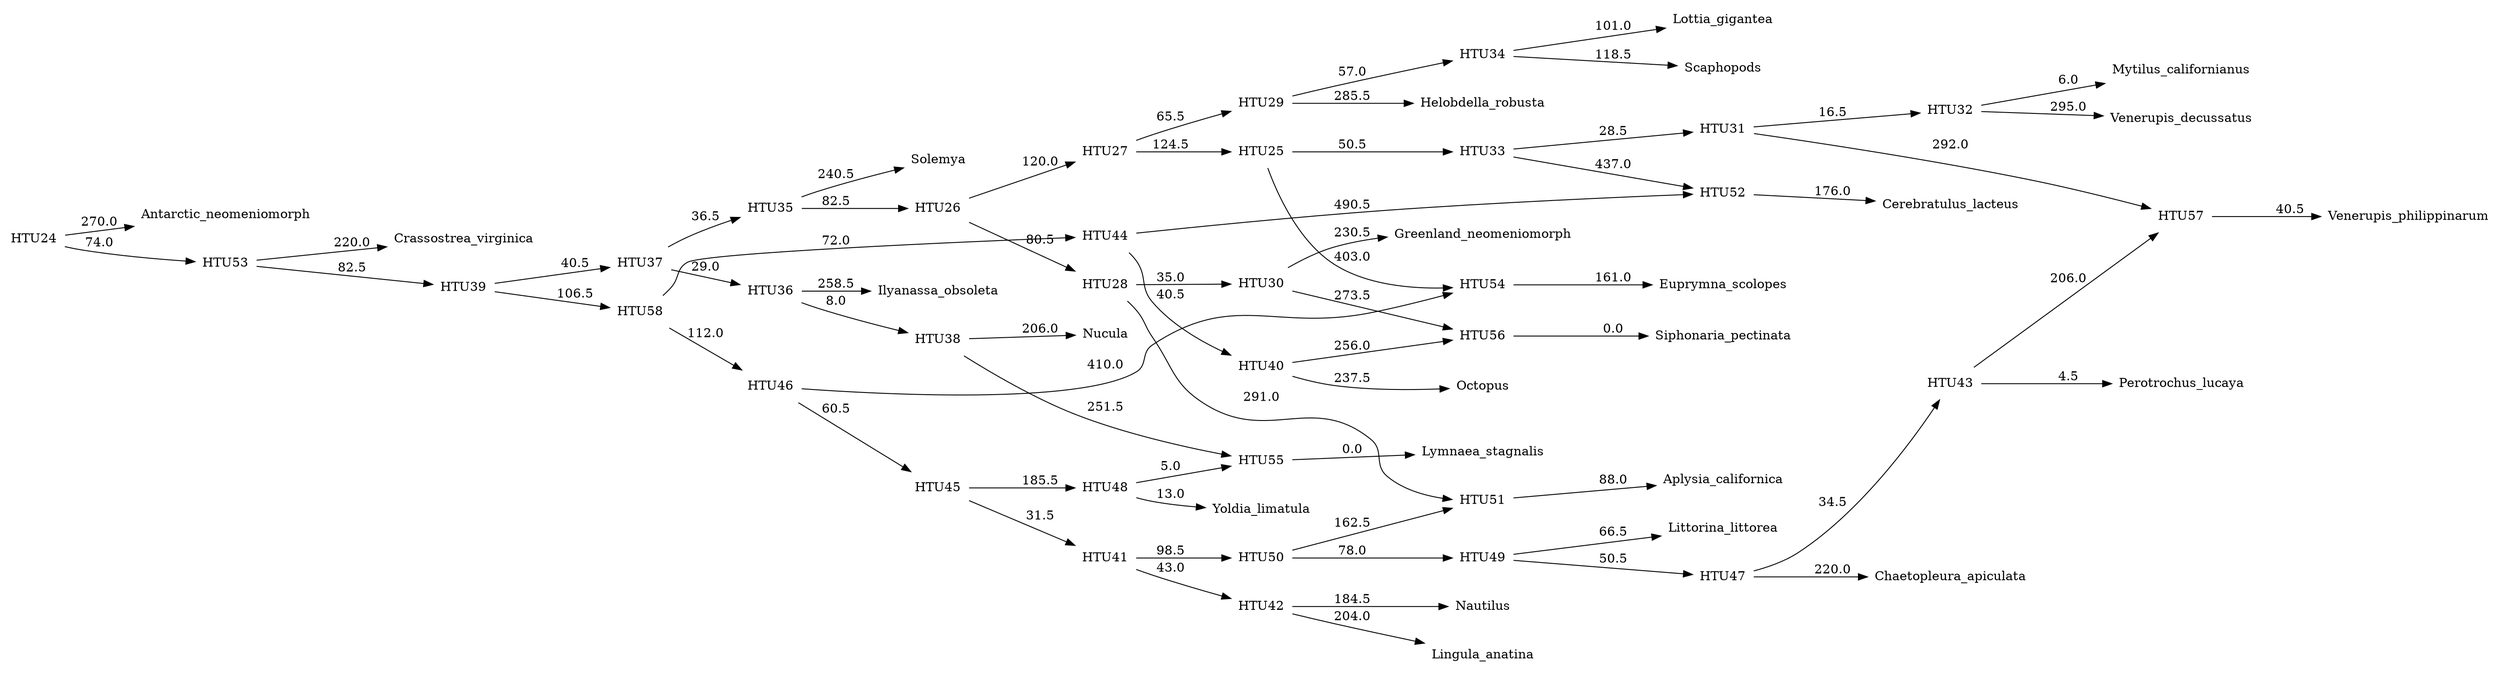 digraph G {
	rankdir = LR;	node [ shape = none];

    0 [label=Antarctic_neomeniomorph];
    1 [label=Aplysia_californica];
    2 [label=Cerebratulus_lacteus];
    3 [label=Chaetopleura_apiculata];
    4 [label=Crassostrea_virginica];
    5 [label=Euprymna_scolopes];
    6 [label=Greenland_neomeniomorph];
    7 [label=Helobdella_robusta];
    8 [label=Ilyanassa_obsoleta];
    9 [label=Lingula_anatina];
    10 [label=Littorina_littorea];
    11 [label=Lottia_gigantea];
    12 [label=Lymnaea_stagnalis];
    13 [label=Mytilus_californianus];
    14 [label=Nautilus];
    15 [label=Nucula];
    16 [label=Octopus];
    17 [label=Perotrochus_lucaya];
    18 [label=Scaphopods];
    19 [label=Siphonaria_pectinata];
    20 [label=Solemya];
    21 [label=Venerupis_decussatus];
    22 [label=Venerupis_philippinarum];
    23 [label=Yoldia_limatula];
    24 [label=HTU24];
    25 [label=HTU25];
    26 [label=HTU26];
    27 [label=HTU27];
    28 [label=HTU28];
    29 [label=HTU29];
    30 [label=HTU30];
    31 [label=HTU31];
    32 [label=HTU32];
    33 [label=HTU33];
    34 [label=HTU34];
    35 [label=HTU35];
    36 [label=HTU36];
    37 [label=HTU37];
    38 [label=HTU38];
    39 [label=HTU39];
    40 [label=HTU40];
    41 [label=HTU41];
    42 [label=HTU42];
    43 [label=HTU43];
    44 [label=HTU44];
    45 [label=HTU45];
    46 [label=HTU46];
    47 [label=HTU47];
    48 [label=HTU48];
    49 [label=HTU49];
    50 [label=HTU50];
    51 [label=HTU51];
    52 [label=HTU52];
    53 [label=HTU53];
    54 [label=HTU54];
    55 [label=HTU55];
    56 [label=HTU56];
    57 [label=HTU57];
    58 [label=HTU58];
    24 -> 0 [label=270.0];
    24 -> 53 [label=74.0];
    25 -> 33 [label=50.5];
    25 -> 54 [label=403.0];
    26 -> 27 [label=120.0];
    26 -> 28 [label=80.5];
    27 -> 25 [label=124.5];
    27 -> 29 [label=65.5];
    28 -> 30 [label=35.0];
    28 -> 51 [label=291.0];
    29 -> 7 [label=285.5];
    29 -> 34 [label=57.0];
    30 -> 6 [label=230.5];
    30 -> 56 [label=273.5];
    31 -> 32 [label=16.5];
    31 -> 57 [label=292.0];
    32 -> 13 [label=6.0];
    32 -> 21 [label=295.0];
    33 -> 31 [label=28.5];
    33 -> 52 [label=437.0];
    34 -> 11 [label=101.0];
    34 -> 18 [label=118.5];
    35 -> 20 [label=240.5];
    35 -> 26 [label=82.5];
    36 -> 8 [label=258.5];
    36 -> 38 [label=8.0];
    37 -> 35 [label=36.5];
    37 -> 36 [label=29.0];
    38 -> 15 [label=206.0];
    38 -> 55 [label=251.5];
    39 -> 37 [label=40.5];
    39 -> 58 [label=106.5];
    40 -> 16 [label=237.5];
    40 -> 56 [label=256.0];
    41 -> 42 [label=43.0];
    41 -> 50 [label=98.5];
    42 -> 9 [label=204.0];
    42 -> 14 [label=184.5];
    43 -> 17 [label=4.5];
    43 -> 57 [label=206.0];
    44 -> 40 [label=40.5];
    44 -> 52 [label=490.5];
    45 -> 41 [label=31.5];
    45 -> 48 [label=185.5];
    46 -> 45 [label=60.5];
    46 -> 54 [label=410.0];
    47 -> 3 [label=220.0];
    47 -> 43 [label=34.5];
    48 -> 23 [label=13.0];
    48 -> 55 [label=5.0];
    49 -> 10 [label=66.5];
    49 -> 47 [label=50.5];
    50 -> 49 [label=78.0];
    50 -> 51 [label=162.5];
    51 -> 1 [label=88.0];
    52 -> 2 [label=176.0];
    53 -> 4 [label=220.0];
    53 -> 39 [label=82.5];
    54 -> 5 [label=161.0];
    55 -> 12 [label=0.0];
    56 -> 19 [label=0.0];
    57 -> 22 [label=40.5];
    58 -> 44 [label=72.0];
    58 -> 46 [label=112.0];
}
//1952.0
digraph G {
	rankdir = LR;	node [ shape = none];

    0 [label=Antarctic_neomeniomorph];
    1 [label=Aplysia_californica];
    2 [label=Cerebratulus_lacteus];
    3 [label=Chaetopleura_apiculata];
    4 [label=Crassostrea_virginica];
    5 [label=Euprymna_scolopes];
    6 [label=Greenland_neomeniomorph];
    7 [label=Helobdella_robusta];
    8 [label=Ilyanassa_obsoleta];
    9 [label=Lingula_anatina];
    10 [label=Littorina_littorea];
    11 [label=Lottia_gigantea];
    12 [label=Lymnaea_stagnalis];
    13 [label=Mytilus_californianus];
    14 [label=Nautilus];
    15 [label=Nucula];
    16 [label=Octopus];
    17 [label=Perotrochus_lucaya];
    18 [label=Scaphopods];
    19 [label=Siphonaria_pectinata];
    20 [label=Solemya];
    21 [label=Venerupis_decussatus];
    22 [label=Venerupis_philippinarum];
    23 [label=Yoldia_limatula];
    24 [label=HTU24];
    25 [label=HTU25];
    26 [label=HTU26];
    27 [label=HTU27];
    28 [label=HTU28];
    29 [label=HTU29];
    30 [label=HTU30];
    31 [label=HTU31];
    32 [label=HTU32];
    33 [label=HTU33];
    34 [label=HTU34];
    35 [label=HTU35];
    36 [label=HTU36];
    37 [label=HTU37];
    38 [label=HTU38];
    39 [label=HTU39];
    40 [label=HTU40];
    41 [label=HTU41];
    42 [label=HTU42];
    43 [label=HTU43];
    44 [label=HTU44];
    45 [label=HTU45];
    46 [label=HTU46];
    24 -> 0 [label=292.0];
    24 -> 45 [label=75.0];
    25 -> 26 [label=104.5];
    25 -> 27 [label=79.0];
    26 -> 28 [label=65.0];
    26 -> 31 [label=97.5];
    27 -> 1 [label=210.0];
    27 -> 29 [label=34.5];
    28 -> 7 [label=287.5];
    28 -> 32 [label=55.5];
    29 -> 6 [label=230.5];
    29 -> 19 [label=274.0];
    30 -> 13 [label=16.5];
    30 -> 21 [label=297.0];
    31 -> 2 [label=306.0];
    31 -> 30 [label=32.0];
    32 -> 11 [label=102.5];
    32 -> 18 [label=117.0];
    33 -> 20 [label=244.5];
    33 -> 25 [label=78.5];
    34 -> 8 [label=251.0];
    34 -> 15 [label=210.5];
    35 -> 33 [label=51.0];
    35 -> 34 [label=34.0];
    36 -> 35 [label=60.0];
    36 -> 46 [label=58.0];
    37 -> 38 [label=39.0];
    37 -> 44 [label=60.5];
    38 -> 9 [label=204.0];
    38 -> 14 [label=184.5];
    39 -> 17 [label=5.5];
    39 -> 22 [label=174.5];
    40 -> 37 [label=22.5];
    40 -> 43 [label=197.5];
    41 -> 5 [label=277.0];
    41 -> 40 [label=48.0];
    42 -> 3 [label=222.0];
    42 -> 39 [label=31.5];
    43 -> 12 [label=5.0];
    43 -> 23 [label=13.0];
    44 -> 10 [label=68.5];
    44 -> 42 [label=46.0];
    45 -> 4 [label=236.5];
    45 -> 36 [label=75.5];
    46 -> 16 [label=229.0];
    46 -> 41 [label=57.5];
}
//1585.0
digraph G {
	rankdir = LR;	node [ shape = none];

    0 [label=Antarctic_neomeniomorph];
    1 [label=Aplysia_californica];
    2 [label=Cerebratulus_lacteus];
    3 [label=Chaetopleura_apiculata];
    4 [label=Crassostrea_virginica];
    5 [label=Euprymna_scolopes];
    6 [label=Greenland_neomeniomorph];
    7 [label=Helobdella_robusta];
    8 [label=Ilyanassa_obsoleta];
    9 [label=Lingula_anatina];
    10 [label=Littorina_littorea];
    11 [label=Lottia_gigantea];
    12 [label=Lymnaea_stagnalis];
    13 [label=Mytilus_californianus];
    14 [label=Nautilus];
    15 [label=Nucula];
    16 [label=Octopus];
    17 [label=Perotrochus_lucaya];
    18 [label=Scaphopods];
    19 [label=Siphonaria_pectinata];
    20 [label=Solemya];
    21 [label=Venerupis_decussatus];
    22 [label=Venerupis_philippinarum];
    23 [label=Yoldia_limatula];
    24 [label=HTU24];
    25 [label=HTU25];
    26 [label=HTU26];
    27 [label=HTU27];
    28 [label=HTU28];
    29 [label=HTU29];
    30 [label=HTU30];
    31 [label=HTU31];
    32 [label=HTU32];
    33 [label=HTU33];
    34 [label=HTU34];
    35 [label=HTU35];
    36 [label=HTU36];
    37 [label=HTU37];
    38 [label=HTU38];
    39 [label=HTU39];
    40 [label=HTU40];
    41 [label=HTU41];
    42 [label=HTU42];
    43 [label=HTU43];
    44 [label=HTU44];
    45 [label=HTU45];
    46 [label=HTU46];
    24 -> 0 [label=292.5];
    24 -> 45 [label=75.0];
    25 -> 26 [label=104.5];
    25 -> 27 [label=79.5];
    26 -> 28 [label=65.0];
    26 -> 31 [label=97.5];
    27 -> 1 [label=210.5];
    27 -> 29 [label=34.5];
    28 -> 7 [label=287.5];
    28 -> 32 [label=55.5];
    29 -> 6 [label=230.5];
    29 -> 19 [label=273.5];
    30 -> 13 [label=16.5];
    30 -> 21 [label=297.0];
    31 -> 2 [label=306.0];
    31 -> 30 [label=32.0];
    32 -> 11 [label=102.5];
    32 -> 18 [label=117.0];
    33 -> 20 [label=245.5];
    33 -> 25 [label=77.5];
    34 -> 8 [label=258.0];
    34 -> 36 [label=7.5];
    35 -> 33 [label=46.0];
    35 -> 34 [label=32.0];
    36 -> 12 [label=251.5];
    36 -> 15 [label=206.0];
    37 -> 35 [label=57.5];
    37 -> 46 [label=64.0];
    38 -> 39 [label=39.0];
    38 -> 44 [label=60.5];
    39 -> 9 [label=203.5];
    39 -> 14 [label=185.0];
    40 -> 17 [label=5.5];
    40 -> 22 [label=174.5];
    41 -> 23 [label=202.5];
    41 -> 38 [label=22.5];
    42 -> 5 [label=273.5];
    42 -> 41 [label=48.0];
    43 -> 3 [label=222.0];
    43 -> 40 [label=31.5];
    44 -> 10 [label=68.0];
    44 -> 43 [label=46.0];
    45 -> 4 [label=237.0];
    45 -> 37 [label=76.0];
    46 -> 16 [label=226.0];
    46 -> 42 [label=58.0];
}
//1584.0
digraph G {
	rankdir = LR;	node [ shape = none];

    0 [label=Antarctic_neomeniomorph];
    1 [label=Aplysia_californica];
    2 [label=Cerebratulus_lacteus];
    3 [label=Chaetopleura_apiculata];
    4 [label=Crassostrea_virginica];
    5 [label=Euprymna_scolopes];
    6 [label=Greenland_neomeniomorph];
    7 [label=Helobdella_robusta];
    8 [label=Ilyanassa_obsoleta];
    9 [label=Lingula_anatina];
    10 [label=Littorina_littorea];
    11 [label=Lottia_gigantea];
    12 [label=Lymnaea_stagnalis];
    13 [label=Mytilus_californianus];
    14 [label=Nautilus];
    15 [label=Nucula];
    16 [label=Octopus];
    17 [label=Perotrochus_lucaya];
    18 [label=Scaphopods];
    19 [label=Siphonaria_pectinata];
    20 [label=Solemya];
    21 [label=Venerupis_decussatus];
    22 [label=Venerupis_philippinarum];
    23 [label=Yoldia_limatula];
    24 [label=HTU24];
    25 [label=HTU25];
    26 [label=HTU26];
    27 [label=HTU27];
    28 [label=HTU28];
    29 [label=HTU29];
    30 [label=HTU30];
    31 [label=HTU31];
    32 [label=HTU32];
    33 [label=HTU33];
    34 [label=HTU34];
    35 [label=HTU35];
    36 [label=HTU36];
    37 [label=HTU37];
    38 [label=HTU38];
    39 [label=HTU39];
    40 [label=HTU40];
    41 [label=HTU41];
    42 [label=HTU42];
    43 [label=HTU43];
    44 [label=HTU44];
    45 [label=HTU45];
    46 [label=HTU46];
    24 -> 0 [label=271.5];
    24 -> 45 [label=80.0];
    25 -> 26 [label=99.0];
    25 -> 27 [label=82.5];
    26 -> 28 [label=64.5];
    26 -> 30 [label=89.0];
    27 -> 1 [label=220.5];
    27 -> 29 [label=24.5];
    28 -> 7 [label=294.5];
    28 -> 32 [label=54.0];
    29 -> 6 [label=231.0];
    29 -> 19 [label=274.0];
    30 -> 22 [label=260.0];
    30 -> 31 [label=19.5];
    31 -> 13 [label=5.5];
    31 -> 21 [label=295.5];
    32 -> 11 [label=100.0];
    32 -> 18 [label=119.5];
    33 -> 20 [label=247.5];
    33 -> 25 [label=74.0];
    34 -> 8 [label=251.0];
    34 -> 15 [label=210.0];
    35 -> 33 [label=42.0];
    35 -> 34 [label=30.5];
    36 -> 35 [label=42.0];
    36 -> 46 [label=90.0];
    37 -> 38 [label=40.0];
    37 -> 44 [label=59.0];
    38 -> 9 [label=203.5];
    38 -> 14 [label=185.0];
    39 -> 2 [label=126.0];
    39 -> 16 [label=47.0];
    40 -> 37 [label=22.0];
    40 -> 43 [label=198.0];
    41 -> 5 [label=265.0];
    41 -> 40 [label=60.0];
    42 -> 3 [label=221.0];
    42 -> 17 [label=36.0];
    43 -> 12 [label=5.5];
    43 -> 23 [label=12.5];
    44 -> 10 [label=68.5];
    44 -> 42 [label=45.0];
    45 -> 4 [label=214.5];
    45 -> 36 [label=84.0];
    46 -> 39 [label=270.0];
    46 -> 41 [label=89.5];
}
//1553.0
digraph G {
	rankdir = LR;	node [ shape = none];

    0 [label=Antarctic_neomeniomorph];
    1 [label=Aplysia_californica];
    2 [label=Cerebratulus_lacteus];
    3 [label=Chaetopleura_apiculata];
    4 [label=Crassostrea_virginica];
    5 [label=Euprymna_scolopes];
    6 [label=Greenland_neomeniomorph];
    7 [label=Helobdella_robusta];
    8 [label=Ilyanassa_obsoleta];
    9 [label=Lingula_anatina];
    10 [label=Littorina_littorea];
    11 [label=Lottia_gigantea];
    12 [label=Lymnaea_stagnalis];
    13 [label=Mytilus_californianus];
    14 [label=Nautilus];
    15 [label=Nucula];
    16 [label=Octopus];
    17 [label=Perotrochus_lucaya];
    18 [label=Scaphopods];
    19 [label=Siphonaria_pectinata];
    20 [label=Solemya];
    21 [label=Venerupis_decussatus];
    22 [label=Venerupis_philippinarum];
    23 [label=Yoldia_limatula];
    24 [label=HTU24];
    25 [label=HTU25];
    26 [label=HTU26];
    27 [label=HTU27];
    28 [label=HTU28];
    29 [label=HTU29];
    30 [label=HTU30];
    31 [label=HTU31];
    32 [label=HTU32];
    33 [label=HTU33];
    34 [label=HTU34];
    35 [label=HTU35];
    36 [label=HTU36];
    37 [label=HTU37];
    38 [label=HTU38];
    39 [label=HTU39];
    40 [label=HTU40];
    41 [label=HTU41];
    42 [label=HTU42];
    43 [label=HTU43];
    44 [label=HTU44];
    45 [label=HTU45];
    46 [label=HTU46];
    24 -> 0 [label=286.0];
    24 -> 45 [label=75.5];
    25 -> 5 [label=298.0];
    25 -> 29 [label=27.0];
    26 -> 6 [label=250.5];
    26 -> 27 [label=105.0];
    27 -> 25 [label=109.0];
    27 -> 28 [label=73.5];
    28 -> 7 [label=284.0];
    28 -> 30 [label=57.0];
    29 -> 13 [label=11.5];
    29 -> 21 [label=296.5];
    30 -> 11 [label=100.5];
    30 -> 18 [label=119.0];
    31 -> 20 [label=250.0];
    31 -> 26 [label=51.5];
    32 -> 8 [label=255.5];
    32 -> 34 [label=10.0];
    33 -> 31 [label=37.5];
    33 -> 32 [label=21.5];
    34 -> 12 [label=253.0];
    34 -> 15 [label=206.0];
    35 -> 33 [label=42.5];
    35 -> 46 [label=69.0];
    36 -> 16 [label=237.5];
    36 -> 19 [label=256.0];
    37 -> 38 [label=45.0];
    37 -> 44 [label=97.5];
    38 -> 9 [label=203.5];
    38 -> 14 [label=185.0];
    39 -> 17 [label=4.5];
    39 -> 22 [label=174.5];
    40 -> 2 [label=360.5];
    40 -> 36 [label=37.5];
    41 -> 23 [label=191.5];
    41 -> 37 [label=31.5];
    42 -> 3 [label=220.0];
    42 -> 39 [label=34.5];
    43 -> 10 [label=66.5];
    43 -> 42 [label=50.5];
    44 -> 1 [label=83.5];
    44 -> 43 [label=75.5];
    45 -> 4 [label=234.5];
    45 -> 35 [label=64.5];
    46 -> 40 [label=48.5];
    46 -> 41 [label=97.5];
}
//1537.0
digraph G {
	rankdir = LR;	node [ shape = none];

    0 [label=Antarctic_neomeniomorph];
    1 [label=Aplysia_californica];
    2 [label=Cerebratulus_lacteus];
    3 [label=Chaetopleura_apiculata];
    4 [label=Crassostrea_virginica];
    5 [label=Euprymna_scolopes];
    6 [label=Greenland_neomeniomorph];
    7 [label=Helobdella_robusta];
    8 [label=Ilyanassa_obsoleta];
    9 [label=Lingula_anatina];
    10 [label=Littorina_littorea];
    11 [label=Lottia_gigantea];
    12 [label=Lymnaea_stagnalis];
    13 [label=Mytilus_californianus];
    14 [label=Nautilus];
    15 [label=Nucula];
    16 [label=Octopus];
    17 [label=Perotrochus_lucaya];
    18 [label=Scaphopods];
    19 [label=Siphonaria_pectinata];
    20 [label=Solemya];
    21 [label=Venerupis_decussatus];
    22 [label=Venerupis_philippinarum];
    23 [label=Yoldia_limatula];
    24 [label=HTU24];
    25 [label=HTU25];
    26 [label=HTU26];
    27 [label=HTU27];
    28 [label=HTU28];
    29 [label=HTU29];
    30 [label=HTU30];
    31 [label=HTU31];
    32 [label=HTU32];
    33 [label=HTU33];
    34 [label=HTU34];
    35 [label=HTU35];
    36 [label=HTU36];
    37 [label=HTU37];
    38 [label=HTU38];
    39 [label=HTU39];
    40 [label=HTU40];
    41 [label=HTU41];
    42 [label=HTU42];
    43 [label=HTU43];
    44 [label=HTU44];
    45 [label=HTU45];
    46 [label=HTU46];
    24 -> 0 [label=293.5];
    24 -> 45 [label=75.5];
    25 -> 5 [label=272.0];
    25 -> 30 [label=53.5];
    26 -> 6 [label=249.5];
    26 -> 27 [label=106.0];
    27 -> 25 [label=131.0];
    27 -> 28 [label=67.0];
    28 -> 7 [label=285.0];
    28 -> 31 [label=55.5];
    29 -> 13 [label=13.5];
    29 -> 21 [label=296.5];
    30 -> 2 [label=310.0];
    30 -> 29 [label=29.0];
    31 -> 11 [label=96.5];
    31 -> 18 [label=123.0];
    32 -> 20 [label=251.0];
    32 -> 26 [label=50.5];
    33 -> 8 [label=255.5];
    33 -> 35 [label=10.0];
    34 -> 32 [label=38.5];
    34 -> 33 [label=18.0];
    35 -> 12 [label=253.0];
    35 -> 15 [label=206.0];
    36 -> 34 [label=56.0];
    36 -> 46 [label=73.5];
    37 -> 16 [label=237.0];
    37 -> 19 [label=258.5];
    38 -> 39 [label=43.0];
    38 -> 44 [label=99.0];
    39 -> 9 [label=203.5];
    39 -> 14 [label=185.0];
    40 -> 17 [label=4.5];
    40 -> 22 [label=174.5];
    41 -> 23 [label=201.0];
    41 -> 38 [label=24.0];
    42 -> 3 [label=220.0];
    42 -> 40 [label=34.5];
    43 -> 10 [label=66.5];
    43 -> 42 [label=50.5];
    44 -> 1 [label=83.5];
    44 -> 43 [label=75.5];
    45 -> 4 [label=240.0];
    45 -> 36 [label=79.0];
    46 -> 37 [label=19.0];
    46 -> 41 [label=103.0];
}
//1523.0
digraph G {
	rankdir = LR;	node [ shape = none];

    0 [label=Antarctic_neomeniomorph];
    1 [label=Aplysia_californica];
    2 [label=Cerebratulus_lacteus];
    3 [label=Chaetopleura_apiculata];
    4 [label=Crassostrea_virginica];
    5 [label=Euprymna_scolopes];
    6 [label=Greenland_neomeniomorph];
    7 [label=Helobdella_robusta];
    8 [label=Ilyanassa_obsoleta];
    9 [label=Lingula_anatina];
    10 [label=Littorina_littorea];
    11 [label=Lottia_gigantea];
    12 [label=Lymnaea_stagnalis];
    13 [label=Mytilus_californianus];
    14 [label=Nautilus];
    15 [label=Nucula];
    16 [label=Octopus];
    17 [label=Perotrochus_lucaya];
    18 [label=Scaphopods];
    19 [label=Siphonaria_pectinata];
    20 [label=Solemya];
    21 [label=Venerupis_decussatus];
    22 [label=Venerupis_philippinarum];
    23 [label=Yoldia_limatula];
    24 [label=HTU24];
    25 [label=HTU25];
    26 [label=HTU26];
    27 [label=HTU27];
    28 [label=HTU28];
    29 [label=HTU29];
    30 [label=HTU30];
    31 [label=HTU31];
    32 [label=HTU32];
    33 [label=HTU33];
    34 [label=HTU34];
    35 [label=HTU35];
    36 [label=HTU36];
    37 [label=HTU37];
    38 [label=HTU38];
    39 [label=HTU39];
    40 [label=HTU40];
    41 [label=HTU41];
    42 [label=HTU42];
    43 [label=HTU43];
    44 [label=HTU44];
    45 [label=HTU45];
    46 [label=HTU46];
    24 -> 0 [label=289.0];
    24 -> 45 [label=75.0];
    25 -> 6 [label=258.0];
    25 -> 26 [label=89.0];
    26 -> 27 [label=63.5];
    26 -> 29 [label=92.5];
    27 -> 7 [label=292.0];
    27 -> 30 [label=51.0];
    28 -> 13 [label=17.0];
    28 -> 21 [label=296.5];
    29 -> 2 [label=305.0];
    29 -> 28 [label=33.0];
    30 -> 11 [label=99.5];
    30 -> 18 [label=120.0];
    31 -> 20 [label=252.0];
    31 -> 25 [label=44.5];
    32 -> 8 [label=255.5];
    32 -> 34 [label=10.5];
    33 -> 31 [label=35.0];
    33 -> 32 [label=19.0];
    34 -> 12 [label=253.0];
    34 -> 15 [label=206.0];
    35 -> 33 [label=57.0];
    35 -> 46 [label=72.5];
    36 -> 16 [label=233.0];
    36 -> 19 [label=258.5];
    37 -> 38 [label=42.5];
    37 -> 44 [label=99.5];
    38 -> 9 [label=203.5];
    38 -> 14 [label=185.0];
    39 -> 17 [label=4.5];
    39 -> 22 [label=174.5];
    40 -> 23 [label=193.5];
    40 -> 37 [label=33.0];
    41 -> 5 [label=266.5];
    41 -> 40 [label=53.5];
    42 -> 3 [label=220.0];
    42 -> 39 [label=34.5];
    43 -> 10 [label=66.5];
    43 -> 42 [label=50.5];
    44 -> 1 [label=83.5];
    44 -> 43 [label=75.5];
    45 -> 4 [label=240.5];
    45 -> 35 [label=74.5];
    46 -> 36 [label=17.0];
    46 -> 41 [label=96.0];
}
//1500.0
digraph G {
	rankdir = LR;	node [ shape = none];

    0 [label=Antarctic_neomeniomorph];
    1 [label=Aplysia_californica];
    2 [label=Cerebratulus_lacteus];
    3 [label=Chaetopleura_apiculata];
    4 [label=Crassostrea_virginica];
    5 [label=Euprymna_scolopes];
    6 [label=Greenland_neomeniomorph];
    7 [label=Helobdella_robusta];
    8 [label=Ilyanassa_obsoleta];
    9 [label=Lingula_anatina];
    10 [label=Littorina_littorea];
    11 [label=Lottia_gigantea];
    12 [label=Lymnaea_stagnalis];
    13 [label=Mytilus_californianus];
    14 [label=Nautilus];
    15 [label=Nucula];
    16 [label=Octopus];
    17 [label=Perotrochus_lucaya];
    18 [label=Scaphopods];
    19 [label=Siphonaria_pectinata];
    20 [label=Solemya];
    21 [label=Venerupis_decussatus];
    22 [label=Venerupis_philippinarum];
    23 [label=Yoldia_limatula];
    24 [label=HTU24];
    25 [label=HTU25];
    26 [label=HTU26];
    27 [label=HTU27];
    28 [label=HTU28];
    29 [label=HTU29];
    30 [label=HTU30];
    31 [label=HTU31];
    32 [label=HTU32];
    33 [label=HTU33];
    34 [label=HTU34];
    35 [label=HTU35];
    36 [label=HTU36];
    37 [label=HTU37];
    38 [label=HTU38];
    39 [label=HTU39];
    40 [label=HTU40];
    41 [label=HTU41];
    42 [label=HTU42];
    43 [label=HTU43];
    44 [label=HTU44];
    45 [label=HTU45];
    46 [label=HTU46];
    24 -> 0 [label=270.0];
    24 -> 45 [label=75.5];
    25 -> 6 [label=261.0];
    25 -> 26 [label=83.0];
    26 -> 27 [label=64.5];
    26 -> 28 [label=90.5];
    27 -> 7 [label=295.0];
    27 -> 29 [label=50.5];
    28 -> 13 [label=19.5];
    28 -> 21 [label=296.5];
    29 -> 11 [label=97.0];
    29 -> 18 [label=122.5];
    30 -> 20 [label=248.0];
    30 -> 25 [label=49.0];
    31 -> 8 [label=250.5];
    31 -> 15 [label=212.5];
    32 -> 30 [label=38.0];
    32 -> 31 [label=20.5];
    33 -> 32 [label=40.0];
    33 -> 46 [label=111.5];
    34 -> 16 [label=237.5];
    34 -> 19 [label=256.0];
    35 -> 36 [label=43.0];
    35 -> 44 [label=98.5];
    36 -> 9 [label=204.0];
    36 -> 14 [label=184.5];
    37 -> 17 [label=4.5];
    37 -> 22 [label=174.5];
    38 -> 2 [label=356.0];
    38 -> 34 [label=40.5];
    39 -> 35 [label=31.5];
    39 -> 42 [label=185.5];
    40 -> 5 [label=261.0];
    40 -> 39 [label=59.5];
    41 -> 3 [label=220.0];
    41 -> 37 [label=34.5];
    42 -> 12 [label=5.0];
    42 -> 23 [label=13.0];
    43 -> 10 [label=66.5];
    43 -> 41 [label=50.5];
    44 -> 1 [label=81.0];
    44 -> 43 [label=78.0];
    45 -> 4 [label=220.0];
    45 -> 33 [label=82.0];
    46 -> 38 [label=70.0];
    46 -> 40 [label=113.5];
}
//1482.0
digraph G {
	rankdir = LR;	node [ shape = none];

    0 [label=Antarctic_neomeniomorph];
    1 [label=Aplysia_californica];
    2 [label=Cerebratulus_lacteus];
    3 [label=Chaetopleura_apiculata];
    4 [label=Crassostrea_virginica];
    5 [label=Euprymna_scolopes];
    6 [label=Greenland_neomeniomorph];
    7 [label=Helobdella_robusta];
    8 [label=Ilyanassa_obsoleta];
    9 [label=Lingula_anatina];
    10 [label=Littorina_littorea];
    11 [label=Lottia_gigantea];
    12 [label=Lymnaea_stagnalis];
    13 [label=Mytilus_californianus];
    14 [label=Nautilus];
    15 [label=Nucula];
    16 [label=Octopus];
    17 [label=Perotrochus_lucaya];
    18 [label=Scaphopods];
    19 [label=Siphonaria_pectinata];
    20 [label=Solemya];
    21 [label=Venerupis_decussatus];
    22 [label=Venerupis_philippinarum];
    23 [label=Yoldia_limatula];
    24 [label=HTU24];
    25 [label=HTU25];
    26 [label=HTU26];
    27 [label=HTU27];
    28 [label=HTU28];
    29 [label=HTU29];
    30 [label=HTU30];
    31 [label=HTU31];
    32 [label=HTU32];
    33 [label=HTU33];
    34 [label=HTU34];
    35 [label=HTU35];
    36 [label=HTU36];
    37 [label=HTU37];
    38 [label=HTU38];
    39 [label=HTU39];
    40 [label=HTU40];
    41 [label=HTU41];
    42 [label=HTU42];
    43 [label=HTU43];
    44 [label=HTU44];
    45 [label=HTU45];
    46 [label=HTU46];
    24 -> 0 [label=288.5];
    24 -> 45 [label=76.0];
    25 -> 26 [label=114.5];
    25 -> 28 [label=37.5];
    26 -> 27 [label=61.0];
    26 -> 31 [label=89.0];
    27 -> 7 [label=291.5];
    27 -> 32 [label=51.0];
    28 -> 6 [label=249.0];
    28 -> 19 [label=273.0];
    29 -> 22 [label=259.5];
    29 -> 30 [label=19.5];
    30 -> 13 [label=6.0];
    30 -> 21 [label=295.0];
    31 -> 2 [label=303.0];
    31 -> 29 [label=34.0];
    32 -> 11 [label=100.0];
    32 -> 18 [label=120.0];
    33 -> 20 [label=265.0];
    33 -> 25 [label=55.5];
    34 -> 8 [label=259.0];
    34 -> 36 [label=9.0];
    35 -> 33 [label=44.0];
    35 -> 34 [label=30.5];
    36 -> 12 [label=251.0];
    36 -> 15 [label=206.0];
    37 -> 35 [label=57.0];
    37 -> 46 [label=64.0];
    38 -> 39 [label=42.0];
    38 -> 44 [label=99.0];
    39 -> 9 [label=203.5];
    39 -> 14 [label=185.0];
    40 -> 23 [label=193.5];
    40 -> 38 [label=32.5];
    41 -> 5 [label=266.0];
    41 -> 40 [label=52.0];
    42 -> 3 [label=219.0];
    42 -> 17 [label=38.0];
    43 -> 10 [label=65.5];
    43 -> 42 [label=51.5];
    44 -> 1 [label=84.0];
    44 -> 43 [label=76.0];
    45 -> 4 [label=240.5];
    45 -> 37 [label=76.0];
    46 -> 16 [label=217.5];
    46 -> 41 [label=67.5];
}
//1477.0
digraph G {
	rankdir = LR;	node [ shape = none];

    0 [label=Antarctic_neomeniomorph];
    1 [label=Aplysia_californica];
    2 [label=Cerebratulus_lacteus];
    3 [label=Chaetopleura_apiculata];
    4 [label=Crassostrea_virginica];
    5 [label=Euprymna_scolopes];
    6 [label=Greenland_neomeniomorph];
    7 [label=Helobdella_robusta];
    8 [label=Ilyanassa_obsoleta];
    9 [label=Lingula_anatina];
    10 [label=Littorina_littorea];
    11 [label=Lottia_gigantea];
    12 [label=Lymnaea_stagnalis];
    13 [label=Mytilus_californianus];
    14 [label=Nautilus];
    15 [label=Nucula];
    16 [label=Octopus];
    17 [label=Perotrochus_lucaya];
    18 [label=Scaphopods];
    19 [label=Siphonaria_pectinata];
    20 [label=Solemya];
    21 [label=Venerupis_decussatus];
    22 [label=Venerupis_philippinarum];
    23 [label=Yoldia_limatula];
    24 [label=HTU24];
    25 [label=HTU25];
    26 [label=HTU26];
    27 [label=HTU27];
    28 [label=HTU28];
    29 [label=HTU29];
    30 [label=HTU30];
    31 [label=HTU31];
    32 [label=HTU32];
    33 [label=HTU33];
    34 [label=HTU34];
    35 [label=HTU35];
    36 [label=HTU36];
    37 [label=HTU37];
    38 [label=HTU38];
    39 [label=HTU39];
    40 [label=HTU40];
    41 [label=HTU41];
    42 [label=HTU42];
    43 [label=HTU43];
    44 [label=HTU44];
    45 [label=HTU45];
    46 [label=HTU46];
    24 -> 0 [label=269.0];
    24 -> 45 [label=77.0];
    25 -> 26 [label=108.5];
    25 -> 28 [label=40.5];
    26 -> 27 [label=62.0];
    26 -> 29 [label=91.0];
    27 -> 7 [label=294.5];
    27 -> 31 [label=50.5];
    28 -> 6 [label=249.0];
    28 -> 19 [label=273.0];
    29 -> 22 [label=260.0];
    29 -> 30 [label=22.5];
    30 -> 13 [label=5.5];
    30 -> 21 [label=295.5];
    31 -> 11 [label=96.5];
    31 -> 18 [label=123.5];
    32 -> 20 [label=261.0];
    32 -> 25 [label=60.0];
    33 -> 8 [label=259.0];
    33 -> 35 [label=9.5];
    34 -> 32 [label=46.5];
    34 -> 33 [label=30.0];
    35 -> 12 [label=251.0];
    35 -> 15 [label=206.0];
    36 -> 34 [label=37.0];
    36 -> 46 [label=103.5];
    37 -> 38 [label=42.5];
    37 -> 44 [label=99.0];
    38 -> 9 [label=203.5];
    38 -> 14 [label=184.5];
    39 -> 2 [label=127.0];
    39 -> 16 [label=46.0];
    40 -> 23 [label=193.5];
    40 -> 37 [label=33.5];
    41 -> 5 [label=255.5];
    41 -> 40 [label=62.5];
    42 -> 3 [label=219.0];
    42 -> 17 [label=38.0];
    43 -> 10 [label=65.5];
    43 -> 42 [label=51.5];
    44 -> 1 [label=84.0];
    44 -> 43 [label=76.0];
    45 -> 4 [label=220.5];
    45 -> 36 [label=83.5];
    46 -> 39 [label=266.5];
    46 -> 41 [label=91.5];
}
//1461.0
digraph G {
	rankdir = LR;	node [ shape = none];

    0 [label=Antarctic_neomeniomorph];
    1 [label=Aplysia_californica];
    2 [label=Cerebratulus_lacteus];
    3 [label=Chaetopleura_apiculata];
    4 [label=Crassostrea_virginica];
    5 [label=Euprymna_scolopes];
    6 [label=Greenland_neomeniomorph];
    7 [label=Helobdella_robusta];
    8 [label=Ilyanassa_obsoleta];
    9 [label=Lingula_anatina];
    10 [label=Littorina_littorea];
    11 [label=Lottia_gigantea];
    12 [label=Lymnaea_stagnalis];
    13 [label=Mytilus_californianus];
    14 [label=Nautilus];
    15 [label=Nucula];
    16 [label=Octopus];
    17 [label=Perotrochus_lucaya];
    18 [label=Scaphopods];
    19 [label=Siphonaria_pectinata];
    20 [label=Solemya];
    21 [label=Venerupis_decussatus];
    22 [label=Venerupis_philippinarum];
    23 [label=Yoldia_limatula];
    24 [label=HTU24];
    25 [label=HTU25];
    26 [label=HTU26];
    27 [label=HTU27];
    28 [label=HTU28];
    29 [label=HTU29];
    30 [label=HTU30];
    31 [label=HTU31];
    32 [label=HTU32];
    33 [label=HTU33];
    34 [label=HTU34];
    35 [label=HTU35];
    36 [label=HTU36];
    37 [label=HTU37];
    38 [label=HTU38];
    39 [label=HTU39];
    40 [label=HTU40];
    41 [label=HTU41];
    42 [label=HTU42];
    43 [label=HTU43];
    44 [label=HTU44];
    45 [label=HTU45];
    46 [label=HTU46];
    24 -> 0 [label=269.0];
    24 -> 45 [label=77.0];
    25 -> 26 [label=108.5];
    25 -> 28 [label=40.5];
    26 -> 27 [label=62.0];
    26 -> 29 [label=91.0];
    27 -> 7 [label=294.5];
    27 -> 31 [label=50.5];
    28 -> 6 [label=249.0];
    28 -> 19 [label=273.0];
    29 -> 22 [label=260.0];
    29 -> 30 [label=22.5];
    30 -> 13 [label=5.5];
    30 -> 21 [label=295.5];
    31 -> 11 [label=96.5];
    31 -> 18 [label=123.5];
    32 -> 20 [label=261.0];
    32 -> 25 [label=60.0];
    33 -> 8 [label=259.0];
    33 -> 35 [label=9.5];
    34 -> 32 [label=46.5];
    34 -> 33 [label=30.0];
    35 -> 12 [label=251.0];
    35 -> 15 [label=206.0];
    36 -> 34 [label=37.0];
    36 -> 46 [label=103.5];
    37 -> 38 [label=42.5];
    37 -> 44 [label=99.0];
    38 -> 9 [label=203.5];
    38 -> 14 [label=184.5];
    39 -> 2 [label=127.0];
    39 -> 16 [label=46.0];
    40 -> 23 [label=193.5];
    40 -> 37 [label=33.5];
    41 -> 5 [label=255.5];
    41 -> 40 [label=62.5];
    42 -> 3 [label=219.0];
    42 -> 17 [label=38.0];
    43 -> 10 [label=65.5];
    43 -> 42 [label=51.5];
    44 -> 1 [label=84.0];
    44 -> 43 [label=76.0];
    45 -> 4 [label=220.5];
    45 -> 36 [label=83.5];
    46 -> 39 [label=266.5];
    46 -> 41 [label=91.5];
}
//1461.0
